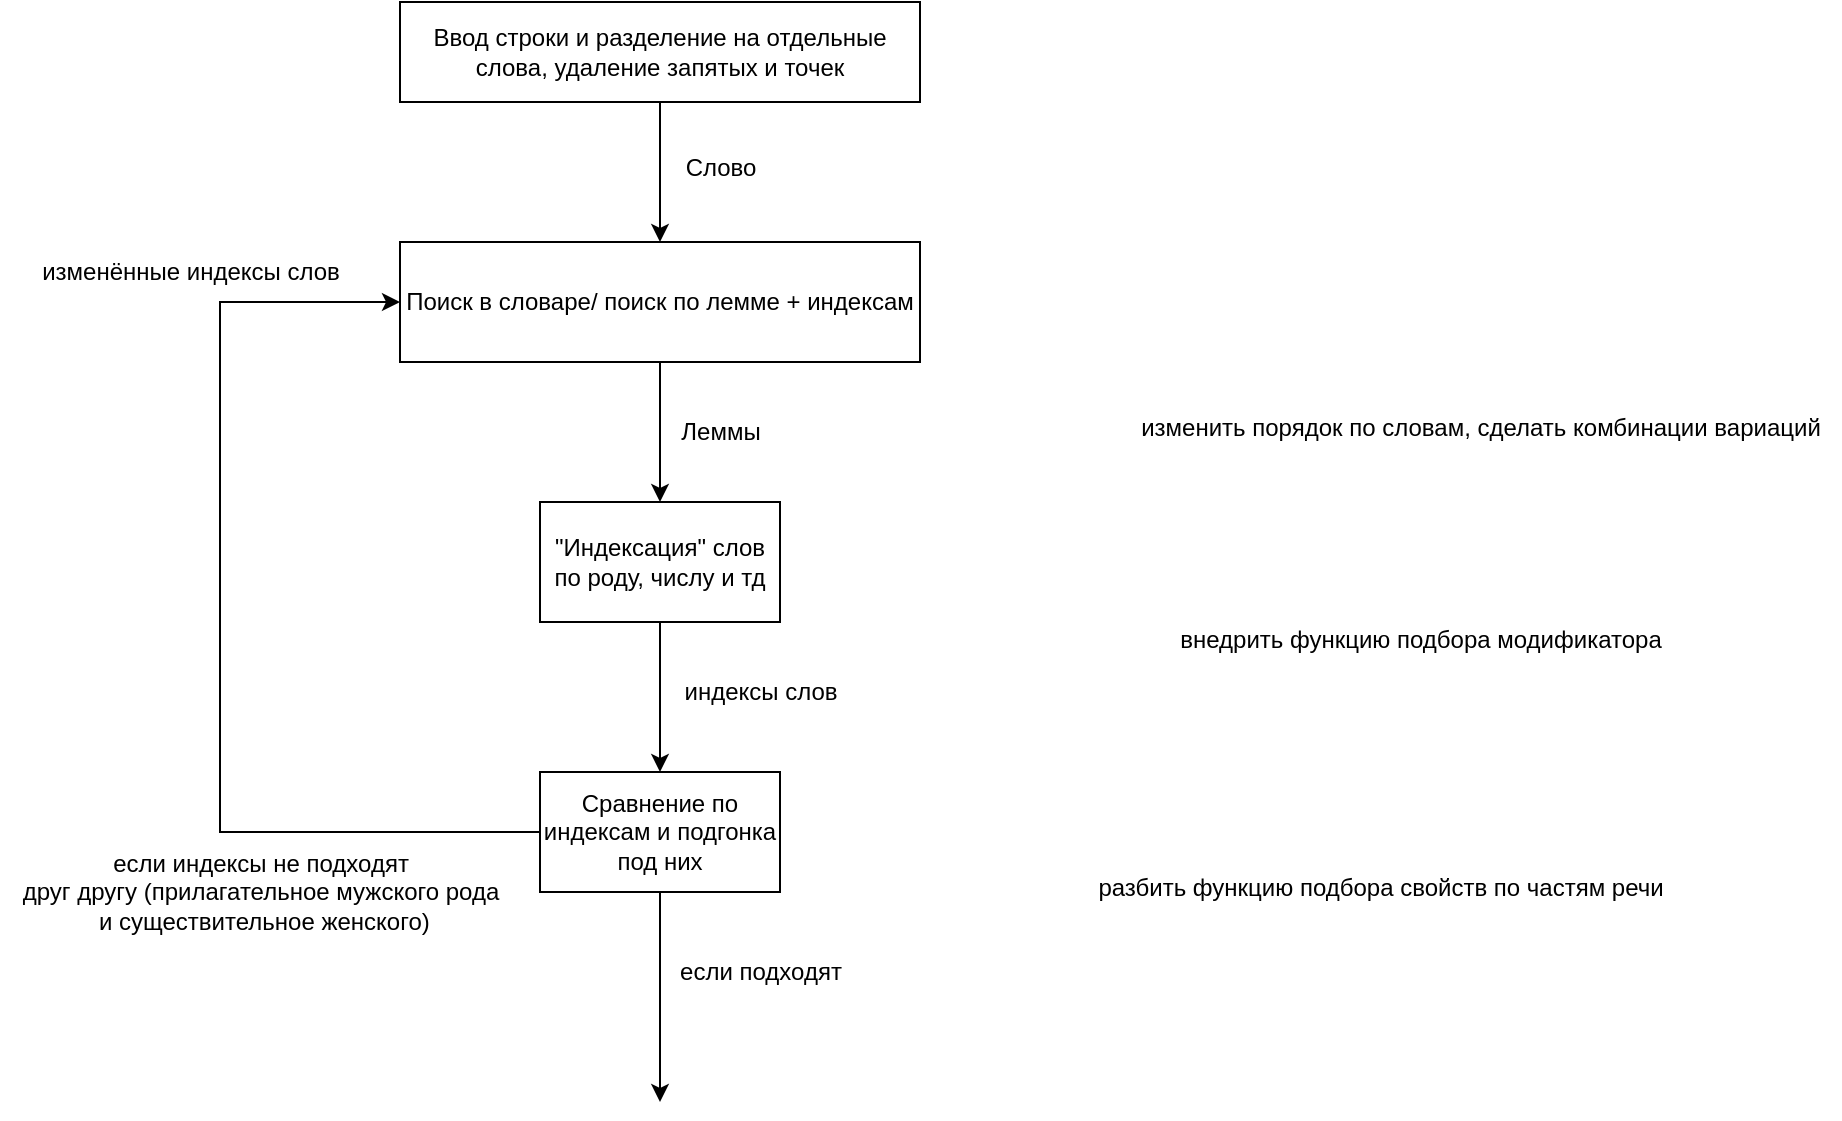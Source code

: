<mxfile version="26.2.14">
  <diagram name="Страница — 1" id="jLnOedMRefn1-FSvZcaY">
    <mxGraphModel dx="1665" dy="785" grid="1" gridSize="10" guides="1" tooltips="1" connect="1" arrows="1" fold="1" page="1" pageScale="1" pageWidth="827" pageHeight="1169" math="0" shadow="0">
      <root>
        <mxCell id="0" />
        <mxCell id="1" parent="0" />
        <mxCell id="tPMKSkmJaqnPC8uWyhRr-2" style="edgeStyle=orthogonalEdgeStyle;rounded=0;orthogonalLoop=1;jettySize=auto;html=1;entryX=0.5;entryY=0;entryDx=0;entryDy=0;" parent="1" source="tPMKSkmJaqnPC8uWyhRr-1" target="tPMKSkmJaqnPC8uWyhRr-3" edge="1">
          <mxGeometry relative="1" as="geometry">
            <mxPoint x="370" y="310" as="targetPoint" />
          </mxGeometry>
        </mxCell>
        <mxCell id="tPMKSkmJaqnPC8uWyhRr-1" value="Ввод строки и разделение на отдельные слова, удаление запятых и точек" style="rounded=0;whiteSpace=wrap;html=1;" parent="1" vertex="1">
          <mxGeometry x="240" y="170" width="260" height="50" as="geometry" />
        </mxCell>
        <mxCell id="tPMKSkmJaqnPC8uWyhRr-5" style="edgeStyle=orthogonalEdgeStyle;rounded=0;orthogonalLoop=1;jettySize=auto;html=1;" parent="1" source="tPMKSkmJaqnPC8uWyhRr-3" target="tPMKSkmJaqnPC8uWyhRr-4" edge="1">
          <mxGeometry relative="1" as="geometry" />
        </mxCell>
        <mxCell id="tPMKSkmJaqnPC8uWyhRr-3" value="Поиск в словаре/ поиск по лемме + индексам" style="rounded=0;whiteSpace=wrap;html=1;" parent="1" vertex="1">
          <mxGeometry x="240" y="290" width="260" height="60" as="geometry" />
        </mxCell>
        <mxCell id="tPMKSkmJaqnPC8uWyhRr-9" style="edgeStyle=orthogonalEdgeStyle;rounded=0;orthogonalLoop=1;jettySize=auto;html=1;entryX=0.5;entryY=0;entryDx=0;entryDy=0;" parent="1" source="tPMKSkmJaqnPC8uWyhRr-4" target="tPMKSkmJaqnPC8uWyhRr-8" edge="1">
          <mxGeometry relative="1" as="geometry" />
        </mxCell>
        <mxCell id="tPMKSkmJaqnPC8uWyhRr-4" value="&quot;Индексация&quot; слов по роду, числу и тд" style="rounded=0;whiteSpace=wrap;html=1;" parent="1" vertex="1">
          <mxGeometry x="310" y="420" width="120" height="60" as="geometry" />
        </mxCell>
        <mxCell id="tPMKSkmJaqnPC8uWyhRr-6" value="Слово" style="text;html=1;align=center;verticalAlign=middle;resizable=0;points=[];autosize=1;strokeColor=none;fillColor=none;" parent="1" vertex="1">
          <mxGeometry x="370" y="238" width="60" height="30" as="geometry" />
        </mxCell>
        <mxCell id="tPMKSkmJaqnPC8uWyhRr-7" value="Леммы" style="text;html=1;align=center;verticalAlign=middle;resizable=0;points=[];autosize=1;strokeColor=none;fillColor=none;" parent="1" vertex="1">
          <mxGeometry x="370" y="370" width="60" height="30" as="geometry" />
        </mxCell>
        <mxCell id="tPMKSkmJaqnPC8uWyhRr-10" style="edgeStyle=orthogonalEdgeStyle;rounded=0;orthogonalLoop=1;jettySize=auto;html=1;entryX=0;entryY=0.5;entryDx=0;entryDy=0;" parent="1" source="tPMKSkmJaqnPC8uWyhRr-8" target="tPMKSkmJaqnPC8uWyhRr-3" edge="1">
          <mxGeometry relative="1" as="geometry">
            <Array as="points">
              <mxPoint x="150" y="585" />
              <mxPoint x="150" y="320" />
            </Array>
          </mxGeometry>
        </mxCell>
        <mxCell id="iwDVzfNXNj2g2RUYvlDA-2" style="edgeStyle=orthogonalEdgeStyle;rounded=0;orthogonalLoop=1;jettySize=auto;html=1;" parent="1" source="tPMKSkmJaqnPC8uWyhRr-8" edge="1">
          <mxGeometry relative="1" as="geometry">
            <mxPoint x="370" y="720" as="targetPoint" />
          </mxGeometry>
        </mxCell>
        <mxCell id="tPMKSkmJaqnPC8uWyhRr-8" value="Сравнение по индексам и подгонка под них" style="rounded=0;whiteSpace=wrap;html=1;" parent="1" vertex="1">
          <mxGeometry x="310" y="555" width="120" height="60" as="geometry" />
        </mxCell>
        <mxCell id="tPMKSkmJaqnPC8uWyhRr-11" value="индексы слов" style="text;html=1;align=center;verticalAlign=middle;resizable=0;points=[];autosize=1;strokeColor=none;fillColor=none;" parent="1" vertex="1">
          <mxGeometry x="370" y="500" width="100" height="30" as="geometry" />
        </mxCell>
        <mxCell id="tPMKSkmJaqnPC8uWyhRr-12" value="изменённые индексы слов" style="text;html=1;align=center;verticalAlign=middle;resizable=0;points=[];autosize=1;strokeColor=none;fillColor=none;" parent="1" vertex="1">
          <mxGeometry x="50" y="290" width="170" height="30" as="geometry" />
        </mxCell>
        <mxCell id="iwDVzfNXNj2g2RUYvlDA-1" value="если индексы не подходят &lt;br&gt;друг другу (прилагательное мужского рода&lt;br&gt;&amp;nbsp;и существительное женского)" style="text;html=1;align=center;verticalAlign=middle;resizable=0;points=[];autosize=1;strokeColor=none;fillColor=none;" parent="1" vertex="1">
          <mxGeometry x="40" y="585" width="260" height="60" as="geometry" />
        </mxCell>
        <mxCell id="iwDVzfNXNj2g2RUYvlDA-3" value="если подходят" style="text;html=1;align=center;verticalAlign=middle;resizable=0;points=[];autosize=1;strokeColor=none;fillColor=none;" parent="1" vertex="1">
          <mxGeometry x="370" y="640" width="100" height="30" as="geometry" />
        </mxCell>
        <mxCell id="yrZKxFpwJ9V6xFAHWGAz-1" value="изменить порядок по словам, сделать комбинации вариаций&lt;div&gt;&lt;br&gt;&lt;/div&gt;" style="text;html=1;align=center;verticalAlign=middle;resizable=0;points=[];autosize=1;strokeColor=none;fillColor=none;" vertex="1" parent="1">
          <mxGeometry x="600" y="370" width="360" height="40" as="geometry" />
        </mxCell>
        <mxCell id="yrZKxFpwJ9V6xFAHWGAz-2" value="внедрить функцию подбора модификатора&lt;div&gt;&lt;br&gt;&lt;/div&gt;&lt;div&gt;&lt;br&gt;&lt;/div&gt;" style="text;html=1;align=center;verticalAlign=middle;resizable=0;points=[];autosize=1;strokeColor=none;fillColor=none;" vertex="1" parent="1">
          <mxGeometry x="620" y="473" width="260" height="60" as="geometry" />
        </mxCell>
        <mxCell id="yrZKxFpwJ9V6xFAHWGAz-3" value="разбить функцию подбора свойств по частям речи" style="text;html=1;align=center;verticalAlign=middle;resizable=0;points=[];autosize=1;strokeColor=none;fillColor=none;" vertex="1" parent="1">
          <mxGeometry x="575" y="598" width="310" height="30" as="geometry" />
        </mxCell>
      </root>
    </mxGraphModel>
  </diagram>
</mxfile>
